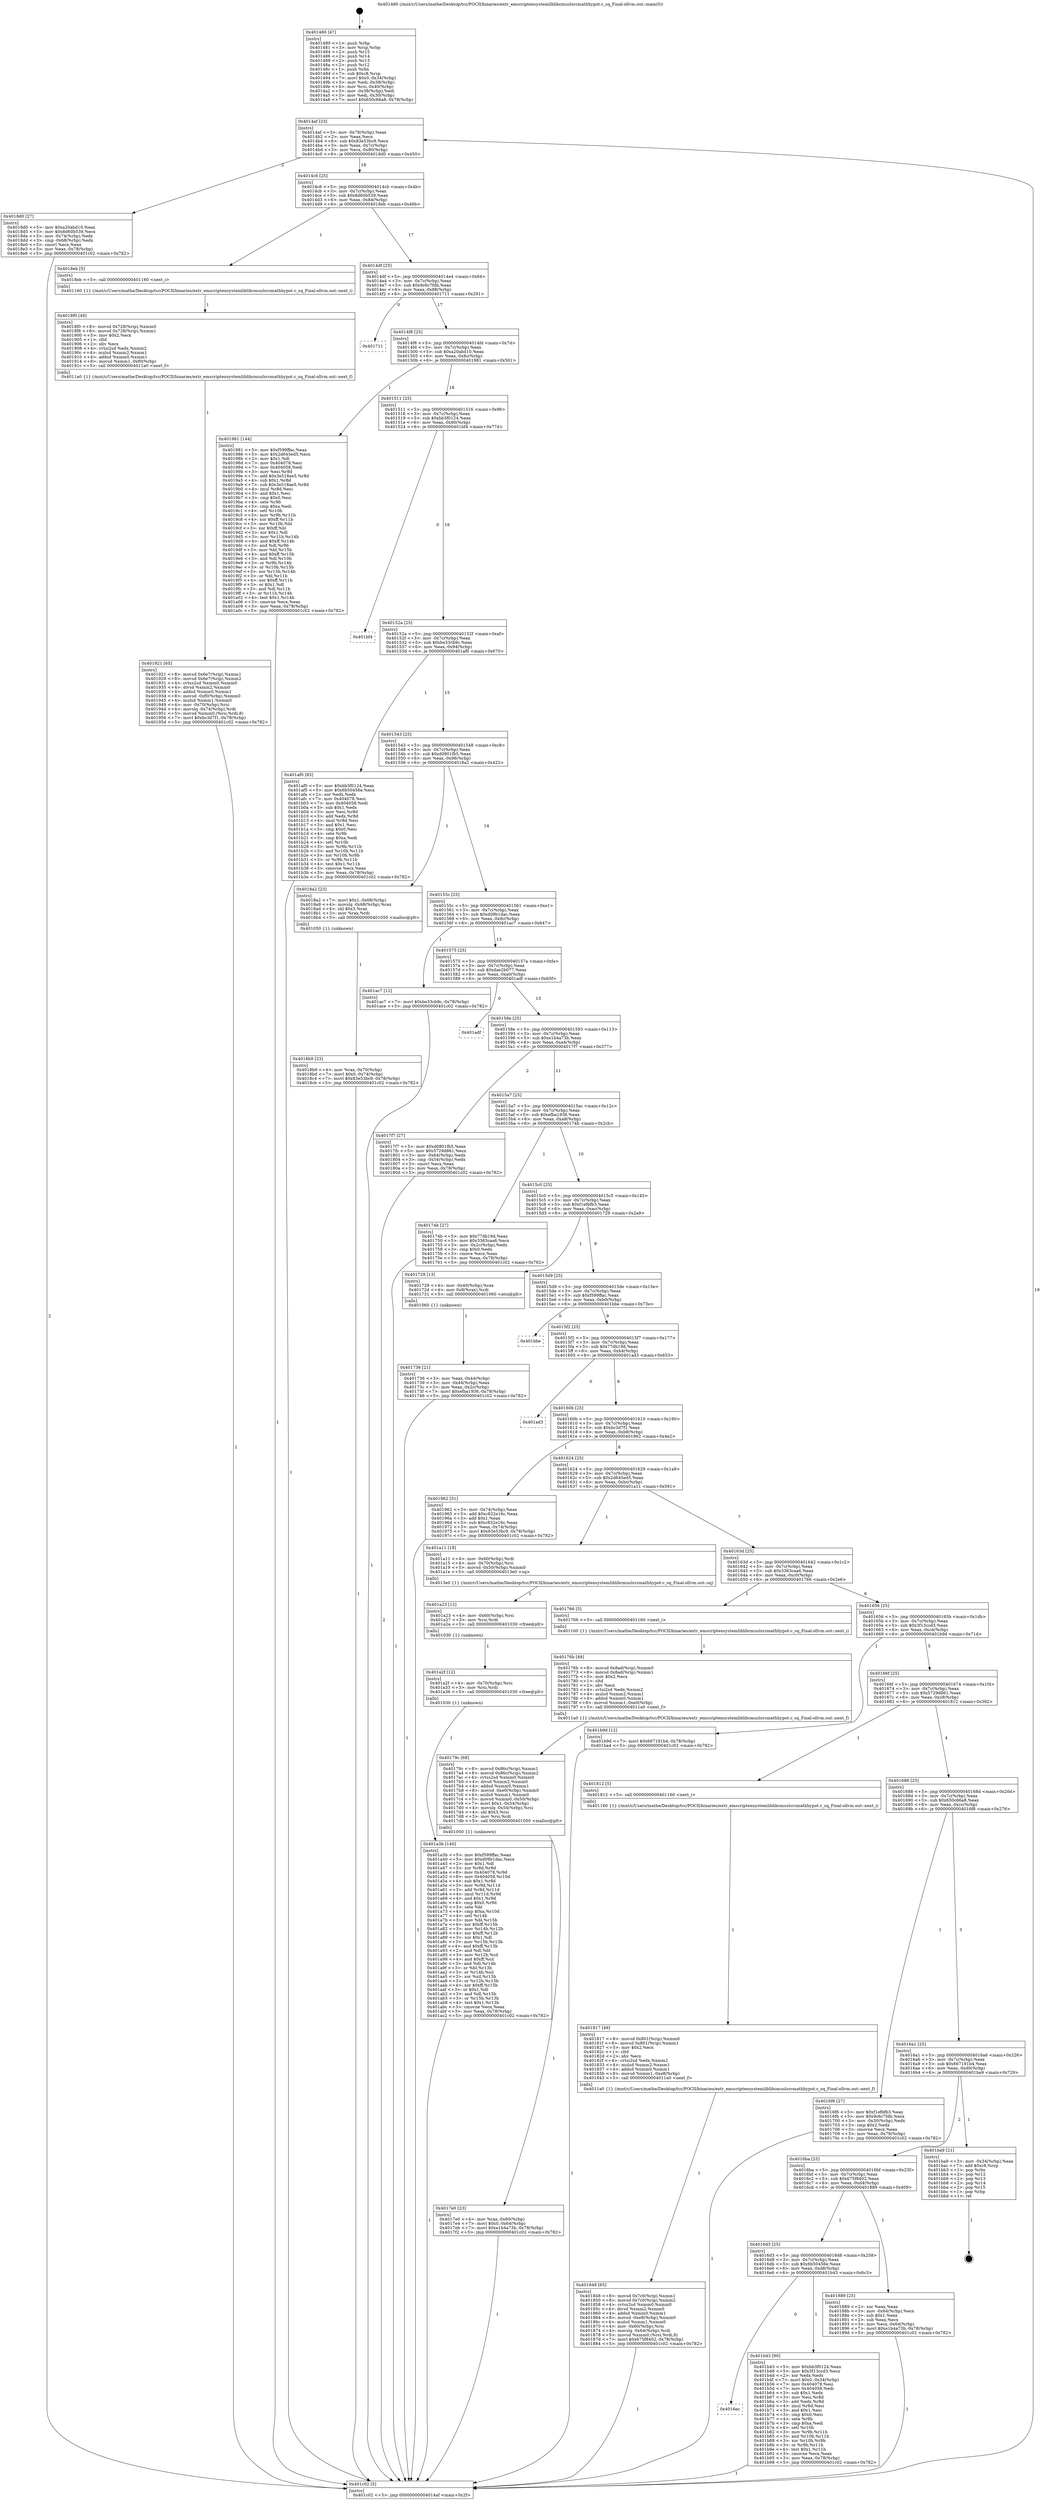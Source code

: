 digraph "0x401480" {
  label = "0x401480 (/mnt/c/Users/mathe/Desktop/tcc/POCII/binaries/extr_emscriptensystemliblibcmuslsrcmathhypot.c_sq_Final-ollvm.out::main(0))"
  labelloc = "t"
  node[shape=record]

  Entry [label="",width=0.3,height=0.3,shape=circle,fillcolor=black,style=filled]
  "0x4014af" [label="{
     0x4014af [23]\l
     | [instrs]\l
     &nbsp;&nbsp;0x4014af \<+3\>: mov -0x78(%rbp),%eax\l
     &nbsp;&nbsp;0x4014b2 \<+2\>: mov %eax,%ecx\l
     &nbsp;&nbsp;0x4014b4 \<+6\>: sub $0x83e53bc9,%ecx\l
     &nbsp;&nbsp;0x4014ba \<+3\>: mov %eax,-0x7c(%rbp)\l
     &nbsp;&nbsp;0x4014bd \<+3\>: mov %ecx,-0x80(%rbp)\l
     &nbsp;&nbsp;0x4014c0 \<+6\>: je 00000000004018d0 \<main+0x450\>\l
  }"]
  "0x4018d0" [label="{
     0x4018d0 [27]\l
     | [instrs]\l
     &nbsp;&nbsp;0x4018d0 \<+5\>: mov $0xa20abd10,%eax\l
     &nbsp;&nbsp;0x4018d5 \<+5\>: mov $0x8d60b539,%ecx\l
     &nbsp;&nbsp;0x4018da \<+3\>: mov -0x74(%rbp),%edx\l
     &nbsp;&nbsp;0x4018dd \<+3\>: cmp -0x68(%rbp),%edx\l
     &nbsp;&nbsp;0x4018e0 \<+3\>: cmovl %ecx,%eax\l
     &nbsp;&nbsp;0x4018e3 \<+3\>: mov %eax,-0x78(%rbp)\l
     &nbsp;&nbsp;0x4018e6 \<+5\>: jmp 0000000000401c02 \<main+0x782\>\l
  }"]
  "0x4014c6" [label="{
     0x4014c6 [25]\l
     | [instrs]\l
     &nbsp;&nbsp;0x4014c6 \<+5\>: jmp 00000000004014cb \<main+0x4b\>\l
     &nbsp;&nbsp;0x4014cb \<+3\>: mov -0x7c(%rbp),%eax\l
     &nbsp;&nbsp;0x4014ce \<+5\>: sub $0x8d60b539,%eax\l
     &nbsp;&nbsp;0x4014d3 \<+6\>: mov %eax,-0x84(%rbp)\l
     &nbsp;&nbsp;0x4014d9 \<+6\>: je 00000000004018eb \<main+0x46b\>\l
  }"]
  Exit [label="",width=0.3,height=0.3,shape=circle,fillcolor=black,style=filled,peripheries=2]
  "0x4018eb" [label="{
     0x4018eb [5]\l
     | [instrs]\l
     &nbsp;&nbsp;0x4018eb \<+5\>: call 0000000000401160 \<next_i\>\l
     | [calls]\l
     &nbsp;&nbsp;0x401160 \{1\} (/mnt/c/Users/mathe/Desktop/tcc/POCII/binaries/extr_emscriptensystemliblibcmuslsrcmathhypot.c_sq_Final-ollvm.out::next_i)\l
  }"]
  "0x4014df" [label="{
     0x4014df [25]\l
     | [instrs]\l
     &nbsp;&nbsp;0x4014df \<+5\>: jmp 00000000004014e4 \<main+0x64\>\l
     &nbsp;&nbsp;0x4014e4 \<+3\>: mov -0x7c(%rbp),%eax\l
     &nbsp;&nbsp;0x4014e7 \<+5\>: sub $0x9c6c7fdb,%eax\l
     &nbsp;&nbsp;0x4014ec \<+6\>: mov %eax,-0x88(%rbp)\l
     &nbsp;&nbsp;0x4014f2 \<+6\>: je 0000000000401711 \<main+0x291\>\l
  }"]
  "0x4016ec" [label="{
     0x4016ec\l
  }", style=dashed]
  "0x401711" [label="{
     0x401711\l
  }", style=dashed]
  "0x4014f8" [label="{
     0x4014f8 [25]\l
     | [instrs]\l
     &nbsp;&nbsp;0x4014f8 \<+5\>: jmp 00000000004014fd \<main+0x7d\>\l
     &nbsp;&nbsp;0x4014fd \<+3\>: mov -0x7c(%rbp),%eax\l
     &nbsp;&nbsp;0x401500 \<+5\>: sub $0xa20abd10,%eax\l
     &nbsp;&nbsp;0x401505 \<+6\>: mov %eax,-0x8c(%rbp)\l
     &nbsp;&nbsp;0x40150b \<+6\>: je 0000000000401981 \<main+0x501\>\l
  }"]
  "0x401b43" [label="{
     0x401b43 [90]\l
     | [instrs]\l
     &nbsp;&nbsp;0x401b43 \<+5\>: mov $0xbb3f0124,%eax\l
     &nbsp;&nbsp;0x401b48 \<+5\>: mov $0x3f13ccd3,%ecx\l
     &nbsp;&nbsp;0x401b4d \<+2\>: xor %edx,%edx\l
     &nbsp;&nbsp;0x401b4f \<+7\>: movl $0x0,-0x34(%rbp)\l
     &nbsp;&nbsp;0x401b56 \<+7\>: mov 0x404078,%esi\l
     &nbsp;&nbsp;0x401b5d \<+7\>: mov 0x404058,%edi\l
     &nbsp;&nbsp;0x401b64 \<+3\>: sub $0x1,%edx\l
     &nbsp;&nbsp;0x401b67 \<+3\>: mov %esi,%r8d\l
     &nbsp;&nbsp;0x401b6a \<+3\>: add %edx,%r8d\l
     &nbsp;&nbsp;0x401b6d \<+4\>: imul %r8d,%esi\l
     &nbsp;&nbsp;0x401b71 \<+3\>: and $0x1,%esi\l
     &nbsp;&nbsp;0x401b74 \<+3\>: cmp $0x0,%esi\l
     &nbsp;&nbsp;0x401b77 \<+4\>: sete %r9b\l
     &nbsp;&nbsp;0x401b7b \<+3\>: cmp $0xa,%edi\l
     &nbsp;&nbsp;0x401b7e \<+4\>: setl %r10b\l
     &nbsp;&nbsp;0x401b82 \<+3\>: mov %r9b,%r11b\l
     &nbsp;&nbsp;0x401b85 \<+3\>: and %r10b,%r11b\l
     &nbsp;&nbsp;0x401b88 \<+3\>: xor %r10b,%r9b\l
     &nbsp;&nbsp;0x401b8b \<+3\>: or %r9b,%r11b\l
     &nbsp;&nbsp;0x401b8e \<+4\>: test $0x1,%r11b\l
     &nbsp;&nbsp;0x401b92 \<+3\>: cmovne %ecx,%eax\l
     &nbsp;&nbsp;0x401b95 \<+3\>: mov %eax,-0x78(%rbp)\l
     &nbsp;&nbsp;0x401b98 \<+5\>: jmp 0000000000401c02 \<main+0x782\>\l
  }"]
  "0x401981" [label="{
     0x401981 [144]\l
     | [instrs]\l
     &nbsp;&nbsp;0x401981 \<+5\>: mov $0xf599ffac,%eax\l
     &nbsp;&nbsp;0x401986 \<+5\>: mov $0x2d645ed5,%ecx\l
     &nbsp;&nbsp;0x40198b \<+2\>: mov $0x1,%dl\l
     &nbsp;&nbsp;0x40198d \<+7\>: mov 0x404078,%esi\l
     &nbsp;&nbsp;0x401994 \<+7\>: mov 0x404058,%edi\l
     &nbsp;&nbsp;0x40199b \<+3\>: mov %esi,%r8d\l
     &nbsp;&nbsp;0x40199e \<+7\>: add $0x3e518ae5,%r8d\l
     &nbsp;&nbsp;0x4019a5 \<+4\>: sub $0x1,%r8d\l
     &nbsp;&nbsp;0x4019a9 \<+7\>: sub $0x3e518ae5,%r8d\l
     &nbsp;&nbsp;0x4019b0 \<+4\>: imul %r8d,%esi\l
     &nbsp;&nbsp;0x4019b4 \<+3\>: and $0x1,%esi\l
     &nbsp;&nbsp;0x4019b7 \<+3\>: cmp $0x0,%esi\l
     &nbsp;&nbsp;0x4019ba \<+4\>: sete %r9b\l
     &nbsp;&nbsp;0x4019be \<+3\>: cmp $0xa,%edi\l
     &nbsp;&nbsp;0x4019c1 \<+4\>: setl %r10b\l
     &nbsp;&nbsp;0x4019c5 \<+3\>: mov %r9b,%r11b\l
     &nbsp;&nbsp;0x4019c8 \<+4\>: xor $0xff,%r11b\l
     &nbsp;&nbsp;0x4019cc \<+3\>: mov %r10b,%bl\l
     &nbsp;&nbsp;0x4019cf \<+3\>: xor $0xff,%bl\l
     &nbsp;&nbsp;0x4019d2 \<+3\>: xor $0x1,%dl\l
     &nbsp;&nbsp;0x4019d5 \<+3\>: mov %r11b,%r14b\l
     &nbsp;&nbsp;0x4019d8 \<+4\>: and $0xff,%r14b\l
     &nbsp;&nbsp;0x4019dc \<+3\>: and %dl,%r9b\l
     &nbsp;&nbsp;0x4019df \<+3\>: mov %bl,%r15b\l
     &nbsp;&nbsp;0x4019e2 \<+4\>: and $0xff,%r15b\l
     &nbsp;&nbsp;0x4019e6 \<+3\>: and %dl,%r10b\l
     &nbsp;&nbsp;0x4019e9 \<+3\>: or %r9b,%r14b\l
     &nbsp;&nbsp;0x4019ec \<+3\>: or %r10b,%r15b\l
     &nbsp;&nbsp;0x4019ef \<+3\>: xor %r15b,%r14b\l
     &nbsp;&nbsp;0x4019f2 \<+3\>: or %bl,%r11b\l
     &nbsp;&nbsp;0x4019f5 \<+4\>: xor $0xff,%r11b\l
     &nbsp;&nbsp;0x4019f9 \<+3\>: or $0x1,%dl\l
     &nbsp;&nbsp;0x4019fc \<+3\>: and %dl,%r11b\l
     &nbsp;&nbsp;0x4019ff \<+3\>: or %r11b,%r14b\l
     &nbsp;&nbsp;0x401a02 \<+4\>: test $0x1,%r14b\l
     &nbsp;&nbsp;0x401a06 \<+3\>: cmovne %ecx,%eax\l
     &nbsp;&nbsp;0x401a09 \<+3\>: mov %eax,-0x78(%rbp)\l
     &nbsp;&nbsp;0x401a0c \<+5\>: jmp 0000000000401c02 \<main+0x782\>\l
  }"]
  "0x401511" [label="{
     0x401511 [25]\l
     | [instrs]\l
     &nbsp;&nbsp;0x401511 \<+5\>: jmp 0000000000401516 \<main+0x96\>\l
     &nbsp;&nbsp;0x401516 \<+3\>: mov -0x7c(%rbp),%eax\l
     &nbsp;&nbsp;0x401519 \<+5\>: sub $0xbb3f0124,%eax\l
     &nbsp;&nbsp;0x40151e \<+6\>: mov %eax,-0x90(%rbp)\l
     &nbsp;&nbsp;0x401524 \<+6\>: je 0000000000401bf4 \<main+0x774\>\l
  }"]
  "0x401a3b" [label="{
     0x401a3b [140]\l
     | [instrs]\l
     &nbsp;&nbsp;0x401a3b \<+5\>: mov $0xf599ffac,%eax\l
     &nbsp;&nbsp;0x401a40 \<+5\>: mov $0xd09b1dac,%ecx\l
     &nbsp;&nbsp;0x401a45 \<+2\>: mov $0x1,%dl\l
     &nbsp;&nbsp;0x401a47 \<+3\>: xor %r8d,%r8d\l
     &nbsp;&nbsp;0x401a4a \<+8\>: mov 0x404078,%r9d\l
     &nbsp;&nbsp;0x401a52 \<+8\>: mov 0x404058,%r10d\l
     &nbsp;&nbsp;0x401a5a \<+4\>: sub $0x1,%r8d\l
     &nbsp;&nbsp;0x401a5e \<+3\>: mov %r9d,%r11d\l
     &nbsp;&nbsp;0x401a61 \<+3\>: add %r8d,%r11d\l
     &nbsp;&nbsp;0x401a64 \<+4\>: imul %r11d,%r9d\l
     &nbsp;&nbsp;0x401a68 \<+4\>: and $0x1,%r9d\l
     &nbsp;&nbsp;0x401a6c \<+4\>: cmp $0x0,%r9d\l
     &nbsp;&nbsp;0x401a70 \<+3\>: sete %bl\l
     &nbsp;&nbsp;0x401a73 \<+4\>: cmp $0xa,%r10d\l
     &nbsp;&nbsp;0x401a77 \<+4\>: setl %r14b\l
     &nbsp;&nbsp;0x401a7b \<+3\>: mov %bl,%r15b\l
     &nbsp;&nbsp;0x401a7e \<+4\>: xor $0xff,%r15b\l
     &nbsp;&nbsp;0x401a82 \<+3\>: mov %r14b,%r12b\l
     &nbsp;&nbsp;0x401a85 \<+4\>: xor $0xff,%r12b\l
     &nbsp;&nbsp;0x401a89 \<+3\>: xor $0x1,%dl\l
     &nbsp;&nbsp;0x401a8c \<+3\>: mov %r15b,%r13b\l
     &nbsp;&nbsp;0x401a8f \<+4\>: and $0xff,%r13b\l
     &nbsp;&nbsp;0x401a93 \<+2\>: and %dl,%bl\l
     &nbsp;&nbsp;0x401a95 \<+3\>: mov %r12b,%sil\l
     &nbsp;&nbsp;0x401a98 \<+4\>: and $0xff,%sil\l
     &nbsp;&nbsp;0x401a9c \<+3\>: and %dl,%r14b\l
     &nbsp;&nbsp;0x401a9f \<+3\>: or %bl,%r13b\l
     &nbsp;&nbsp;0x401aa2 \<+3\>: or %r14b,%sil\l
     &nbsp;&nbsp;0x401aa5 \<+3\>: xor %sil,%r13b\l
     &nbsp;&nbsp;0x401aa8 \<+3\>: or %r12b,%r15b\l
     &nbsp;&nbsp;0x401aab \<+4\>: xor $0xff,%r15b\l
     &nbsp;&nbsp;0x401aaf \<+3\>: or $0x1,%dl\l
     &nbsp;&nbsp;0x401ab2 \<+3\>: and %dl,%r15b\l
     &nbsp;&nbsp;0x401ab5 \<+3\>: or %r15b,%r13b\l
     &nbsp;&nbsp;0x401ab8 \<+4\>: test $0x1,%r13b\l
     &nbsp;&nbsp;0x401abc \<+3\>: cmovne %ecx,%eax\l
     &nbsp;&nbsp;0x401abf \<+3\>: mov %eax,-0x78(%rbp)\l
     &nbsp;&nbsp;0x401ac2 \<+5\>: jmp 0000000000401c02 \<main+0x782\>\l
  }"]
  "0x401bf4" [label="{
     0x401bf4\l
  }", style=dashed]
  "0x40152a" [label="{
     0x40152a [25]\l
     | [instrs]\l
     &nbsp;&nbsp;0x40152a \<+5\>: jmp 000000000040152f \<main+0xaf\>\l
     &nbsp;&nbsp;0x40152f \<+3\>: mov -0x7c(%rbp),%eax\l
     &nbsp;&nbsp;0x401532 \<+5\>: sub $0xbe33cb9c,%eax\l
     &nbsp;&nbsp;0x401537 \<+6\>: mov %eax,-0x94(%rbp)\l
     &nbsp;&nbsp;0x40153d \<+6\>: je 0000000000401af0 \<main+0x670\>\l
  }"]
  "0x401a2f" [label="{
     0x401a2f [12]\l
     | [instrs]\l
     &nbsp;&nbsp;0x401a2f \<+4\>: mov -0x70(%rbp),%rsi\l
     &nbsp;&nbsp;0x401a33 \<+3\>: mov %rsi,%rdi\l
     &nbsp;&nbsp;0x401a36 \<+5\>: call 0000000000401030 \<free@plt\>\l
     | [calls]\l
     &nbsp;&nbsp;0x401030 \{1\} (unknown)\l
  }"]
  "0x401af0" [label="{
     0x401af0 [83]\l
     | [instrs]\l
     &nbsp;&nbsp;0x401af0 \<+5\>: mov $0xbb3f0124,%eax\l
     &nbsp;&nbsp;0x401af5 \<+5\>: mov $0x6b50456e,%ecx\l
     &nbsp;&nbsp;0x401afa \<+2\>: xor %edx,%edx\l
     &nbsp;&nbsp;0x401afc \<+7\>: mov 0x404078,%esi\l
     &nbsp;&nbsp;0x401b03 \<+7\>: mov 0x404058,%edi\l
     &nbsp;&nbsp;0x401b0a \<+3\>: sub $0x1,%edx\l
     &nbsp;&nbsp;0x401b0d \<+3\>: mov %esi,%r8d\l
     &nbsp;&nbsp;0x401b10 \<+3\>: add %edx,%r8d\l
     &nbsp;&nbsp;0x401b13 \<+4\>: imul %r8d,%esi\l
     &nbsp;&nbsp;0x401b17 \<+3\>: and $0x1,%esi\l
     &nbsp;&nbsp;0x401b1a \<+3\>: cmp $0x0,%esi\l
     &nbsp;&nbsp;0x401b1d \<+4\>: sete %r9b\l
     &nbsp;&nbsp;0x401b21 \<+3\>: cmp $0xa,%edi\l
     &nbsp;&nbsp;0x401b24 \<+4\>: setl %r10b\l
     &nbsp;&nbsp;0x401b28 \<+3\>: mov %r9b,%r11b\l
     &nbsp;&nbsp;0x401b2b \<+3\>: and %r10b,%r11b\l
     &nbsp;&nbsp;0x401b2e \<+3\>: xor %r10b,%r9b\l
     &nbsp;&nbsp;0x401b31 \<+3\>: or %r9b,%r11b\l
     &nbsp;&nbsp;0x401b34 \<+4\>: test $0x1,%r11b\l
     &nbsp;&nbsp;0x401b38 \<+3\>: cmovne %ecx,%eax\l
     &nbsp;&nbsp;0x401b3b \<+3\>: mov %eax,-0x78(%rbp)\l
     &nbsp;&nbsp;0x401b3e \<+5\>: jmp 0000000000401c02 \<main+0x782\>\l
  }"]
  "0x401543" [label="{
     0x401543 [25]\l
     | [instrs]\l
     &nbsp;&nbsp;0x401543 \<+5\>: jmp 0000000000401548 \<main+0xc8\>\l
     &nbsp;&nbsp;0x401548 \<+3\>: mov -0x7c(%rbp),%eax\l
     &nbsp;&nbsp;0x40154b \<+5\>: sub $0xd0801fb5,%eax\l
     &nbsp;&nbsp;0x401550 \<+6\>: mov %eax,-0x98(%rbp)\l
     &nbsp;&nbsp;0x401556 \<+6\>: je 00000000004018a2 \<main+0x422\>\l
  }"]
  "0x401a23" [label="{
     0x401a23 [12]\l
     | [instrs]\l
     &nbsp;&nbsp;0x401a23 \<+4\>: mov -0x60(%rbp),%rsi\l
     &nbsp;&nbsp;0x401a27 \<+3\>: mov %rsi,%rdi\l
     &nbsp;&nbsp;0x401a2a \<+5\>: call 0000000000401030 \<free@plt\>\l
     | [calls]\l
     &nbsp;&nbsp;0x401030 \{1\} (unknown)\l
  }"]
  "0x4018a2" [label="{
     0x4018a2 [23]\l
     | [instrs]\l
     &nbsp;&nbsp;0x4018a2 \<+7\>: movl $0x1,-0x68(%rbp)\l
     &nbsp;&nbsp;0x4018a9 \<+4\>: movslq -0x68(%rbp),%rax\l
     &nbsp;&nbsp;0x4018ad \<+4\>: shl $0x3,%rax\l
     &nbsp;&nbsp;0x4018b1 \<+3\>: mov %rax,%rdi\l
     &nbsp;&nbsp;0x4018b4 \<+5\>: call 0000000000401050 \<malloc@plt\>\l
     | [calls]\l
     &nbsp;&nbsp;0x401050 \{1\} (unknown)\l
  }"]
  "0x40155c" [label="{
     0x40155c [25]\l
     | [instrs]\l
     &nbsp;&nbsp;0x40155c \<+5\>: jmp 0000000000401561 \<main+0xe1\>\l
     &nbsp;&nbsp;0x401561 \<+3\>: mov -0x7c(%rbp),%eax\l
     &nbsp;&nbsp;0x401564 \<+5\>: sub $0xd09b1dac,%eax\l
     &nbsp;&nbsp;0x401569 \<+6\>: mov %eax,-0x9c(%rbp)\l
     &nbsp;&nbsp;0x40156f \<+6\>: je 0000000000401ac7 \<main+0x647\>\l
  }"]
  "0x401921" [label="{
     0x401921 [65]\l
     | [instrs]\l
     &nbsp;&nbsp;0x401921 \<+8\>: movsd 0x6e7(%rip),%xmm1\l
     &nbsp;&nbsp;0x401929 \<+8\>: movsd 0x6e7(%rip),%xmm2\l
     &nbsp;&nbsp;0x401931 \<+4\>: cvtss2sd %xmm0,%xmm0\l
     &nbsp;&nbsp;0x401935 \<+4\>: divsd %xmm2,%xmm0\l
     &nbsp;&nbsp;0x401939 \<+4\>: addsd %xmm0,%xmm1\l
     &nbsp;&nbsp;0x40193d \<+8\>: movsd -0xf0(%rbp),%xmm0\l
     &nbsp;&nbsp;0x401945 \<+4\>: mulsd %xmm1,%xmm0\l
     &nbsp;&nbsp;0x401949 \<+4\>: mov -0x70(%rbp),%rsi\l
     &nbsp;&nbsp;0x40194d \<+4\>: movslq -0x74(%rbp),%rdi\l
     &nbsp;&nbsp;0x401951 \<+5\>: movsd %xmm0,(%rsi,%rdi,8)\l
     &nbsp;&nbsp;0x401956 \<+7\>: movl $0xbc3d7f1,-0x78(%rbp)\l
     &nbsp;&nbsp;0x40195d \<+5\>: jmp 0000000000401c02 \<main+0x782\>\l
  }"]
  "0x401ac7" [label="{
     0x401ac7 [12]\l
     | [instrs]\l
     &nbsp;&nbsp;0x401ac7 \<+7\>: movl $0xbe33cb9c,-0x78(%rbp)\l
     &nbsp;&nbsp;0x401ace \<+5\>: jmp 0000000000401c02 \<main+0x782\>\l
  }"]
  "0x401575" [label="{
     0x401575 [25]\l
     | [instrs]\l
     &nbsp;&nbsp;0x401575 \<+5\>: jmp 000000000040157a \<main+0xfa\>\l
     &nbsp;&nbsp;0x40157a \<+3\>: mov -0x7c(%rbp),%eax\l
     &nbsp;&nbsp;0x40157d \<+5\>: sub $0xdae2b077,%eax\l
     &nbsp;&nbsp;0x401582 \<+6\>: mov %eax,-0xa0(%rbp)\l
     &nbsp;&nbsp;0x401588 \<+6\>: je 0000000000401adf \<main+0x65f\>\l
  }"]
  "0x4018f0" [label="{
     0x4018f0 [49]\l
     | [instrs]\l
     &nbsp;&nbsp;0x4018f0 \<+8\>: movsd 0x728(%rip),%xmm0\l
     &nbsp;&nbsp;0x4018f8 \<+8\>: movsd 0x728(%rip),%xmm1\l
     &nbsp;&nbsp;0x401900 \<+5\>: mov $0x2,%ecx\l
     &nbsp;&nbsp;0x401905 \<+1\>: cltd\l
     &nbsp;&nbsp;0x401906 \<+2\>: idiv %ecx\l
     &nbsp;&nbsp;0x401908 \<+4\>: cvtsi2sd %edx,%xmm2\l
     &nbsp;&nbsp;0x40190c \<+4\>: mulsd %xmm2,%xmm1\l
     &nbsp;&nbsp;0x401910 \<+4\>: addsd %xmm0,%xmm1\l
     &nbsp;&nbsp;0x401914 \<+8\>: movsd %xmm1,-0xf0(%rbp)\l
     &nbsp;&nbsp;0x40191c \<+5\>: call 00000000004011a0 \<next_f\>\l
     | [calls]\l
     &nbsp;&nbsp;0x4011a0 \{1\} (/mnt/c/Users/mathe/Desktop/tcc/POCII/binaries/extr_emscriptensystemliblibcmuslsrcmathhypot.c_sq_Final-ollvm.out::next_f)\l
  }"]
  "0x401adf" [label="{
     0x401adf\l
  }", style=dashed]
  "0x40158e" [label="{
     0x40158e [25]\l
     | [instrs]\l
     &nbsp;&nbsp;0x40158e \<+5\>: jmp 0000000000401593 \<main+0x113\>\l
     &nbsp;&nbsp;0x401593 \<+3\>: mov -0x7c(%rbp),%eax\l
     &nbsp;&nbsp;0x401596 \<+5\>: sub $0xe1b4a73b,%eax\l
     &nbsp;&nbsp;0x40159b \<+6\>: mov %eax,-0xa4(%rbp)\l
     &nbsp;&nbsp;0x4015a1 \<+6\>: je 00000000004017f7 \<main+0x377\>\l
  }"]
  "0x4018b9" [label="{
     0x4018b9 [23]\l
     | [instrs]\l
     &nbsp;&nbsp;0x4018b9 \<+4\>: mov %rax,-0x70(%rbp)\l
     &nbsp;&nbsp;0x4018bd \<+7\>: movl $0x0,-0x74(%rbp)\l
     &nbsp;&nbsp;0x4018c4 \<+7\>: movl $0x83e53bc9,-0x78(%rbp)\l
     &nbsp;&nbsp;0x4018cb \<+5\>: jmp 0000000000401c02 \<main+0x782\>\l
  }"]
  "0x4017f7" [label="{
     0x4017f7 [27]\l
     | [instrs]\l
     &nbsp;&nbsp;0x4017f7 \<+5\>: mov $0xd0801fb5,%eax\l
     &nbsp;&nbsp;0x4017fc \<+5\>: mov $0x5729d861,%ecx\l
     &nbsp;&nbsp;0x401801 \<+3\>: mov -0x64(%rbp),%edx\l
     &nbsp;&nbsp;0x401804 \<+3\>: cmp -0x54(%rbp),%edx\l
     &nbsp;&nbsp;0x401807 \<+3\>: cmovl %ecx,%eax\l
     &nbsp;&nbsp;0x40180a \<+3\>: mov %eax,-0x78(%rbp)\l
     &nbsp;&nbsp;0x40180d \<+5\>: jmp 0000000000401c02 \<main+0x782\>\l
  }"]
  "0x4015a7" [label="{
     0x4015a7 [25]\l
     | [instrs]\l
     &nbsp;&nbsp;0x4015a7 \<+5\>: jmp 00000000004015ac \<main+0x12c\>\l
     &nbsp;&nbsp;0x4015ac \<+3\>: mov -0x7c(%rbp),%eax\l
     &nbsp;&nbsp;0x4015af \<+5\>: sub $0xefba1936,%eax\l
     &nbsp;&nbsp;0x4015b4 \<+6\>: mov %eax,-0xa8(%rbp)\l
     &nbsp;&nbsp;0x4015ba \<+6\>: je 000000000040174b \<main+0x2cb\>\l
  }"]
  "0x4016d3" [label="{
     0x4016d3 [25]\l
     | [instrs]\l
     &nbsp;&nbsp;0x4016d3 \<+5\>: jmp 00000000004016d8 \<main+0x258\>\l
     &nbsp;&nbsp;0x4016d8 \<+3\>: mov -0x7c(%rbp),%eax\l
     &nbsp;&nbsp;0x4016db \<+5\>: sub $0x6b50456e,%eax\l
     &nbsp;&nbsp;0x4016e0 \<+6\>: mov %eax,-0xd8(%rbp)\l
     &nbsp;&nbsp;0x4016e6 \<+6\>: je 0000000000401b43 \<main+0x6c3\>\l
  }"]
  "0x40174b" [label="{
     0x40174b [27]\l
     | [instrs]\l
     &nbsp;&nbsp;0x40174b \<+5\>: mov $0x77db19d,%eax\l
     &nbsp;&nbsp;0x401750 \<+5\>: mov $0x3363caa6,%ecx\l
     &nbsp;&nbsp;0x401755 \<+3\>: mov -0x2c(%rbp),%edx\l
     &nbsp;&nbsp;0x401758 \<+3\>: cmp $0x0,%edx\l
     &nbsp;&nbsp;0x40175b \<+3\>: cmove %ecx,%eax\l
     &nbsp;&nbsp;0x40175e \<+3\>: mov %eax,-0x78(%rbp)\l
     &nbsp;&nbsp;0x401761 \<+5\>: jmp 0000000000401c02 \<main+0x782\>\l
  }"]
  "0x4015c0" [label="{
     0x4015c0 [25]\l
     | [instrs]\l
     &nbsp;&nbsp;0x4015c0 \<+5\>: jmp 00000000004015c5 \<main+0x145\>\l
     &nbsp;&nbsp;0x4015c5 \<+3\>: mov -0x7c(%rbp),%eax\l
     &nbsp;&nbsp;0x4015c8 \<+5\>: sub $0xf1efbfb3,%eax\l
     &nbsp;&nbsp;0x4015cd \<+6\>: mov %eax,-0xac(%rbp)\l
     &nbsp;&nbsp;0x4015d3 \<+6\>: je 0000000000401729 \<main+0x2a9\>\l
  }"]
  "0x401889" [label="{
     0x401889 [25]\l
     | [instrs]\l
     &nbsp;&nbsp;0x401889 \<+2\>: xor %eax,%eax\l
     &nbsp;&nbsp;0x40188b \<+3\>: mov -0x64(%rbp),%ecx\l
     &nbsp;&nbsp;0x40188e \<+3\>: sub $0x1,%eax\l
     &nbsp;&nbsp;0x401891 \<+2\>: sub %eax,%ecx\l
     &nbsp;&nbsp;0x401893 \<+3\>: mov %ecx,-0x64(%rbp)\l
     &nbsp;&nbsp;0x401896 \<+7\>: movl $0xe1b4a73b,-0x78(%rbp)\l
     &nbsp;&nbsp;0x40189d \<+5\>: jmp 0000000000401c02 \<main+0x782\>\l
  }"]
  "0x401729" [label="{
     0x401729 [13]\l
     | [instrs]\l
     &nbsp;&nbsp;0x401729 \<+4\>: mov -0x40(%rbp),%rax\l
     &nbsp;&nbsp;0x40172d \<+4\>: mov 0x8(%rax),%rdi\l
     &nbsp;&nbsp;0x401731 \<+5\>: call 0000000000401060 \<atoi@plt\>\l
     | [calls]\l
     &nbsp;&nbsp;0x401060 \{1\} (unknown)\l
  }"]
  "0x4015d9" [label="{
     0x4015d9 [25]\l
     | [instrs]\l
     &nbsp;&nbsp;0x4015d9 \<+5\>: jmp 00000000004015de \<main+0x15e\>\l
     &nbsp;&nbsp;0x4015de \<+3\>: mov -0x7c(%rbp),%eax\l
     &nbsp;&nbsp;0x4015e1 \<+5\>: sub $0xf599ffac,%eax\l
     &nbsp;&nbsp;0x4015e6 \<+6\>: mov %eax,-0xb0(%rbp)\l
     &nbsp;&nbsp;0x4015ec \<+6\>: je 0000000000401bbe \<main+0x73e\>\l
  }"]
  "0x4016ba" [label="{
     0x4016ba [25]\l
     | [instrs]\l
     &nbsp;&nbsp;0x4016ba \<+5\>: jmp 00000000004016bf \<main+0x23f\>\l
     &nbsp;&nbsp;0x4016bf \<+3\>: mov -0x7c(%rbp),%eax\l
     &nbsp;&nbsp;0x4016c2 \<+5\>: sub $0x675f8402,%eax\l
     &nbsp;&nbsp;0x4016c7 \<+6\>: mov %eax,-0xd4(%rbp)\l
     &nbsp;&nbsp;0x4016cd \<+6\>: je 0000000000401889 \<main+0x409\>\l
  }"]
  "0x401bbe" [label="{
     0x401bbe\l
  }", style=dashed]
  "0x4015f2" [label="{
     0x4015f2 [25]\l
     | [instrs]\l
     &nbsp;&nbsp;0x4015f2 \<+5\>: jmp 00000000004015f7 \<main+0x177\>\l
     &nbsp;&nbsp;0x4015f7 \<+3\>: mov -0x7c(%rbp),%eax\l
     &nbsp;&nbsp;0x4015fa \<+5\>: sub $0x77db19d,%eax\l
     &nbsp;&nbsp;0x4015ff \<+6\>: mov %eax,-0xb4(%rbp)\l
     &nbsp;&nbsp;0x401605 \<+6\>: je 0000000000401ad3 \<main+0x653\>\l
  }"]
  "0x401ba9" [label="{
     0x401ba9 [21]\l
     | [instrs]\l
     &nbsp;&nbsp;0x401ba9 \<+3\>: mov -0x34(%rbp),%eax\l
     &nbsp;&nbsp;0x401bac \<+7\>: add $0xc8,%rsp\l
     &nbsp;&nbsp;0x401bb3 \<+1\>: pop %rbx\l
     &nbsp;&nbsp;0x401bb4 \<+2\>: pop %r12\l
     &nbsp;&nbsp;0x401bb6 \<+2\>: pop %r13\l
     &nbsp;&nbsp;0x401bb8 \<+2\>: pop %r14\l
     &nbsp;&nbsp;0x401bba \<+2\>: pop %r15\l
     &nbsp;&nbsp;0x401bbc \<+1\>: pop %rbp\l
     &nbsp;&nbsp;0x401bbd \<+1\>: ret\l
  }"]
  "0x401ad3" [label="{
     0x401ad3\l
  }", style=dashed]
  "0x40160b" [label="{
     0x40160b [25]\l
     | [instrs]\l
     &nbsp;&nbsp;0x40160b \<+5\>: jmp 0000000000401610 \<main+0x190\>\l
     &nbsp;&nbsp;0x401610 \<+3\>: mov -0x7c(%rbp),%eax\l
     &nbsp;&nbsp;0x401613 \<+5\>: sub $0xbc3d7f1,%eax\l
     &nbsp;&nbsp;0x401618 \<+6\>: mov %eax,-0xb8(%rbp)\l
     &nbsp;&nbsp;0x40161e \<+6\>: je 0000000000401962 \<main+0x4e2\>\l
  }"]
  "0x401848" [label="{
     0x401848 [65]\l
     | [instrs]\l
     &nbsp;&nbsp;0x401848 \<+8\>: movsd 0x7c0(%rip),%xmm1\l
     &nbsp;&nbsp;0x401850 \<+8\>: movsd 0x7c0(%rip),%xmm2\l
     &nbsp;&nbsp;0x401858 \<+4\>: cvtss2sd %xmm0,%xmm0\l
     &nbsp;&nbsp;0x40185c \<+4\>: divsd %xmm2,%xmm0\l
     &nbsp;&nbsp;0x401860 \<+4\>: addsd %xmm0,%xmm1\l
     &nbsp;&nbsp;0x401864 \<+8\>: movsd -0xe8(%rbp),%xmm0\l
     &nbsp;&nbsp;0x40186c \<+4\>: mulsd %xmm1,%xmm0\l
     &nbsp;&nbsp;0x401870 \<+4\>: mov -0x60(%rbp),%rsi\l
     &nbsp;&nbsp;0x401874 \<+4\>: movslq -0x64(%rbp),%rdi\l
     &nbsp;&nbsp;0x401878 \<+5\>: movsd %xmm0,(%rsi,%rdi,8)\l
     &nbsp;&nbsp;0x40187d \<+7\>: movl $0x675f8402,-0x78(%rbp)\l
     &nbsp;&nbsp;0x401884 \<+5\>: jmp 0000000000401c02 \<main+0x782\>\l
  }"]
  "0x401962" [label="{
     0x401962 [31]\l
     | [instrs]\l
     &nbsp;&nbsp;0x401962 \<+3\>: mov -0x74(%rbp),%eax\l
     &nbsp;&nbsp;0x401965 \<+5\>: add $0xc832e16c,%eax\l
     &nbsp;&nbsp;0x40196a \<+3\>: add $0x1,%eax\l
     &nbsp;&nbsp;0x40196d \<+5\>: sub $0xc832e16c,%eax\l
     &nbsp;&nbsp;0x401972 \<+3\>: mov %eax,-0x74(%rbp)\l
     &nbsp;&nbsp;0x401975 \<+7\>: movl $0x83e53bc9,-0x78(%rbp)\l
     &nbsp;&nbsp;0x40197c \<+5\>: jmp 0000000000401c02 \<main+0x782\>\l
  }"]
  "0x401624" [label="{
     0x401624 [25]\l
     | [instrs]\l
     &nbsp;&nbsp;0x401624 \<+5\>: jmp 0000000000401629 \<main+0x1a9\>\l
     &nbsp;&nbsp;0x401629 \<+3\>: mov -0x7c(%rbp),%eax\l
     &nbsp;&nbsp;0x40162c \<+5\>: sub $0x2d645ed5,%eax\l
     &nbsp;&nbsp;0x401631 \<+6\>: mov %eax,-0xbc(%rbp)\l
     &nbsp;&nbsp;0x401637 \<+6\>: je 0000000000401a11 \<main+0x591\>\l
  }"]
  "0x401817" [label="{
     0x401817 [49]\l
     | [instrs]\l
     &nbsp;&nbsp;0x401817 \<+8\>: movsd 0x801(%rip),%xmm0\l
     &nbsp;&nbsp;0x40181f \<+8\>: movsd 0x801(%rip),%xmm1\l
     &nbsp;&nbsp;0x401827 \<+5\>: mov $0x2,%ecx\l
     &nbsp;&nbsp;0x40182c \<+1\>: cltd\l
     &nbsp;&nbsp;0x40182d \<+2\>: idiv %ecx\l
     &nbsp;&nbsp;0x40182f \<+4\>: cvtsi2sd %edx,%xmm2\l
     &nbsp;&nbsp;0x401833 \<+4\>: mulsd %xmm2,%xmm1\l
     &nbsp;&nbsp;0x401837 \<+4\>: addsd %xmm0,%xmm1\l
     &nbsp;&nbsp;0x40183b \<+8\>: movsd %xmm1,-0xe8(%rbp)\l
     &nbsp;&nbsp;0x401843 \<+5\>: call 00000000004011a0 \<next_f\>\l
     | [calls]\l
     &nbsp;&nbsp;0x4011a0 \{1\} (/mnt/c/Users/mathe/Desktop/tcc/POCII/binaries/extr_emscriptensystemliblibcmuslsrcmathhypot.c_sq_Final-ollvm.out::next_f)\l
  }"]
  "0x401a11" [label="{
     0x401a11 [18]\l
     | [instrs]\l
     &nbsp;&nbsp;0x401a11 \<+4\>: mov -0x60(%rbp),%rdi\l
     &nbsp;&nbsp;0x401a15 \<+4\>: mov -0x70(%rbp),%rsi\l
     &nbsp;&nbsp;0x401a19 \<+5\>: movsd -0x50(%rbp),%xmm0\l
     &nbsp;&nbsp;0x401a1e \<+5\>: call 00000000004013e0 \<sq\>\l
     | [calls]\l
     &nbsp;&nbsp;0x4013e0 \{1\} (/mnt/c/Users/mathe/Desktop/tcc/POCII/binaries/extr_emscriptensystemliblibcmuslsrcmathhypot.c_sq_Final-ollvm.out::sq)\l
  }"]
  "0x40163d" [label="{
     0x40163d [25]\l
     | [instrs]\l
     &nbsp;&nbsp;0x40163d \<+5\>: jmp 0000000000401642 \<main+0x1c2\>\l
     &nbsp;&nbsp;0x401642 \<+3\>: mov -0x7c(%rbp),%eax\l
     &nbsp;&nbsp;0x401645 \<+5\>: sub $0x3363caa6,%eax\l
     &nbsp;&nbsp;0x40164a \<+6\>: mov %eax,-0xc0(%rbp)\l
     &nbsp;&nbsp;0x401650 \<+6\>: je 0000000000401766 \<main+0x2e6\>\l
  }"]
  "0x4017e0" [label="{
     0x4017e0 [23]\l
     | [instrs]\l
     &nbsp;&nbsp;0x4017e0 \<+4\>: mov %rax,-0x60(%rbp)\l
     &nbsp;&nbsp;0x4017e4 \<+7\>: movl $0x0,-0x64(%rbp)\l
     &nbsp;&nbsp;0x4017eb \<+7\>: movl $0xe1b4a73b,-0x78(%rbp)\l
     &nbsp;&nbsp;0x4017f2 \<+5\>: jmp 0000000000401c02 \<main+0x782\>\l
  }"]
  "0x401766" [label="{
     0x401766 [5]\l
     | [instrs]\l
     &nbsp;&nbsp;0x401766 \<+5\>: call 0000000000401160 \<next_i\>\l
     | [calls]\l
     &nbsp;&nbsp;0x401160 \{1\} (/mnt/c/Users/mathe/Desktop/tcc/POCII/binaries/extr_emscriptensystemliblibcmuslsrcmathhypot.c_sq_Final-ollvm.out::next_i)\l
  }"]
  "0x401656" [label="{
     0x401656 [25]\l
     | [instrs]\l
     &nbsp;&nbsp;0x401656 \<+5\>: jmp 000000000040165b \<main+0x1db\>\l
     &nbsp;&nbsp;0x40165b \<+3\>: mov -0x7c(%rbp),%eax\l
     &nbsp;&nbsp;0x40165e \<+5\>: sub $0x3f13ccd3,%eax\l
     &nbsp;&nbsp;0x401663 \<+6\>: mov %eax,-0xc4(%rbp)\l
     &nbsp;&nbsp;0x401669 \<+6\>: je 0000000000401b9d \<main+0x71d\>\l
  }"]
  "0x40179c" [label="{
     0x40179c [68]\l
     | [instrs]\l
     &nbsp;&nbsp;0x40179c \<+8\>: movsd 0x86c(%rip),%xmm1\l
     &nbsp;&nbsp;0x4017a4 \<+8\>: movsd 0x86c(%rip),%xmm2\l
     &nbsp;&nbsp;0x4017ac \<+4\>: cvtss2sd %xmm0,%xmm0\l
     &nbsp;&nbsp;0x4017b0 \<+4\>: divsd %xmm2,%xmm0\l
     &nbsp;&nbsp;0x4017b4 \<+4\>: addsd %xmm0,%xmm1\l
     &nbsp;&nbsp;0x4017b8 \<+8\>: movsd -0xe0(%rbp),%xmm0\l
     &nbsp;&nbsp;0x4017c0 \<+4\>: mulsd %xmm1,%xmm0\l
     &nbsp;&nbsp;0x4017c4 \<+5\>: movsd %xmm0,-0x50(%rbp)\l
     &nbsp;&nbsp;0x4017c9 \<+7\>: movl $0x1,-0x54(%rbp)\l
     &nbsp;&nbsp;0x4017d0 \<+4\>: movslq -0x54(%rbp),%rsi\l
     &nbsp;&nbsp;0x4017d4 \<+4\>: shl $0x3,%rsi\l
     &nbsp;&nbsp;0x4017d8 \<+3\>: mov %rsi,%rdi\l
     &nbsp;&nbsp;0x4017db \<+5\>: call 0000000000401050 \<malloc@plt\>\l
     | [calls]\l
     &nbsp;&nbsp;0x401050 \{1\} (unknown)\l
  }"]
  "0x401b9d" [label="{
     0x401b9d [12]\l
     | [instrs]\l
     &nbsp;&nbsp;0x401b9d \<+7\>: movl $0x667191b4,-0x78(%rbp)\l
     &nbsp;&nbsp;0x401ba4 \<+5\>: jmp 0000000000401c02 \<main+0x782\>\l
  }"]
  "0x40166f" [label="{
     0x40166f [25]\l
     | [instrs]\l
     &nbsp;&nbsp;0x40166f \<+5\>: jmp 0000000000401674 \<main+0x1f4\>\l
     &nbsp;&nbsp;0x401674 \<+3\>: mov -0x7c(%rbp),%eax\l
     &nbsp;&nbsp;0x401677 \<+5\>: sub $0x5729d861,%eax\l
     &nbsp;&nbsp;0x40167c \<+6\>: mov %eax,-0xc8(%rbp)\l
     &nbsp;&nbsp;0x401682 \<+6\>: je 0000000000401812 \<main+0x392\>\l
  }"]
  "0x40176b" [label="{
     0x40176b [49]\l
     | [instrs]\l
     &nbsp;&nbsp;0x40176b \<+8\>: movsd 0x8ad(%rip),%xmm0\l
     &nbsp;&nbsp;0x401773 \<+8\>: movsd 0x8ad(%rip),%xmm1\l
     &nbsp;&nbsp;0x40177b \<+5\>: mov $0x2,%ecx\l
     &nbsp;&nbsp;0x401780 \<+1\>: cltd\l
     &nbsp;&nbsp;0x401781 \<+2\>: idiv %ecx\l
     &nbsp;&nbsp;0x401783 \<+4\>: cvtsi2sd %edx,%xmm2\l
     &nbsp;&nbsp;0x401787 \<+4\>: mulsd %xmm2,%xmm1\l
     &nbsp;&nbsp;0x40178b \<+4\>: addsd %xmm0,%xmm1\l
     &nbsp;&nbsp;0x40178f \<+8\>: movsd %xmm1,-0xe0(%rbp)\l
     &nbsp;&nbsp;0x401797 \<+5\>: call 00000000004011a0 \<next_f\>\l
     | [calls]\l
     &nbsp;&nbsp;0x4011a0 \{1\} (/mnt/c/Users/mathe/Desktop/tcc/POCII/binaries/extr_emscriptensystemliblibcmuslsrcmathhypot.c_sq_Final-ollvm.out::next_f)\l
  }"]
  "0x401812" [label="{
     0x401812 [5]\l
     | [instrs]\l
     &nbsp;&nbsp;0x401812 \<+5\>: call 0000000000401160 \<next_i\>\l
     | [calls]\l
     &nbsp;&nbsp;0x401160 \{1\} (/mnt/c/Users/mathe/Desktop/tcc/POCII/binaries/extr_emscriptensystemliblibcmuslsrcmathhypot.c_sq_Final-ollvm.out::next_i)\l
  }"]
  "0x401688" [label="{
     0x401688 [25]\l
     | [instrs]\l
     &nbsp;&nbsp;0x401688 \<+5\>: jmp 000000000040168d \<main+0x20d\>\l
     &nbsp;&nbsp;0x40168d \<+3\>: mov -0x7c(%rbp),%eax\l
     &nbsp;&nbsp;0x401690 \<+5\>: sub $0x650c66a8,%eax\l
     &nbsp;&nbsp;0x401695 \<+6\>: mov %eax,-0xcc(%rbp)\l
     &nbsp;&nbsp;0x40169b \<+6\>: je 00000000004016f6 \<main+0x276\>\l
  }"]
  "0x401736" [label="{
     0x401736 [21]\l
     | [instrs]\l
     &nbsp;&nbsp;0x401736 \<+3\>: mov %eax,-0x44(%rbp)\l
     &nbsp;&nbsp;0x401739 \<+3\>: mov -0x44(%rbp),%eax\l
     &nbsp;&nbsp;0x40173c \<+3\>: mov %eax,-0x2c(%rbp)\l
     &nbsp;&nbsp;0x40173f \<+7\>: movl $0xefba1936,-0x78(%rbp)\l
     &nbsp;&nbsp;0x401746 \<+5\>: jmp 0000000000401c02 \<main+0x782\>\l
  }"]
  "0x4016f6" [label="{
     0x4016f6 [27]\l
     | [instrs]\l
     &nbsp;&nbsp;0x4016f6 \<+5\>: mov $0xf1efbfb3,%eax\l
     &nbsp;&nbsp;0x4016fb \<+5\>: mov $0x9c6c7fdb,%ecx\l
     &nbsp;&nbsp;0x401700 \<+3\>: mov -0x30(%rbp),%edx\l
     &nbsp;&nbsp;0x401703 \<+3\>: cmp $0x2,%edx\l
     &nbsp;&nbsp;0x401706 \<+3\>: cmovne %ecx,%eax\l
     &nbsp;&nbsp;0x401709 \<+3\>: mov %eax,-0x78(%rbp)\l
     &nbsp;&nbsp;0x40170c \<+5\>: jmp 0000000000401c02 \<main+0x782\>\l
  }"]
  "0x4016a1" [label="{
     0x4016a1 [25]\l
     | [instrs]\l
     &nbsp;&nbsp;0x4016a1 \<+5\>: jmp 00000000004016a6 \<main+0x226\>\l
     &nbsp;&nbsp;0x4016a6 \<+3\>: mov -0x7c(%rbp),%eax\l
     &nbsp;&nbsp;0x4016a9 \<+5\>: sub $0x667191b4,%eax\l
     &nbsp;&nbsp;0x4016ae \<+6\>: mov %eax,-0xd0(%rbp)\l
     &nbsp;&nbsp;0x4016b4 \<+6\>: je 0000000000401ba9 \<main+0x729\>\l
  }"]
  "0x401c02" [label="{
     0x401c02 [5]\l
     | [instrs]\l
     &nbsp;&nbsp;0x401c02 \<+5\>: jmp 00000000004014af \<main+0x2f\>\l
  }"]
  "0x401480" [label="{
     0x401480 [47]\l
     | [instrs]\l
     &nbsp;&nbsp;0x401480 \<+1\>: push %rbp\l
     &nbsp;&nbsp;0x401481 \<+3\>: mov %rsp,%rbp\l
     &nbsp;&nbsp;0x401484 \<+2\>: push %r15\l
     &nbsp;&nbsp;0x401486 \<+2\>: push %r14\l
     &nbsp;&nbsp;0x401488 \<+2\>: push %r13\l
     &nbsp;&nbsp;0x40148a \<+2\>: push %r12\l
     &nbsp;&nbsp;0x40148c \<+1\>: push %rbx\l
     &nbsp;&nbsp;0x40148d \<+7\>: sub $0xc8,%rsp\l
     &nbsp;&nbsp;0x401494 \<+7\>: movl $0x0,-0x34(%rbp)\l
     &nbsp;&nbsp;0x40149b \<+3\>: mov %edi,-0x38(%rbp)\l
     &nbsp;&nbsp;0x40149e \<+4\>: mov %rsi,-0x40(%rbp)\l
     &nbsp;&nbsp;0x4014a2 \<+3\>: mov -0x38(%rbp),%edi\l
     &nbsp;&nbsp;0x4014a5 \<+3\>: mov %edi,-0x30(%rbp)\l
     &nbsp;&nbsp;0x4014a8 \<+7\>: movl $0x650c66a8,-0x78(%rbp)\l
  }"]
  Entry -> "0x401480" [label=" 1"]
  "0x4014af" -> "0x4018d0" [label=" 2"]
  "0x4014af" -> "0x4014c6" [label=" 18"]
  "0x401ba9" -> Exit [label=" 1"]
  "0x4014c6" -> "0x4018eb" [label=" 1"]
  "0x4014c6" -> "0x4014df" [label=" 17"]
  "0x401b9d" -> "0x401c02" [label=" 1"]
  "0x4014df" -> "0x401711" [label=" 0"]
  "0x4014df" -> "0x4014f8" [label=" 17"]
  "0x401b43" -> "0x401c02" [label=" 1"]
  "0x4014f8" -> "0x401981" [label=" 1"]
  "0x4014f8" -> "0x401511" [label=" 16"]
  "0x4016d3" -> "0x4016ec" [label=" 0"]
  "0x401511" -> "0x401bf4" [label=" 0"]
  "0x401511" -> "0x40152a" [label=" 16"]
  "0x4016d3" -> "0x401b43" [label=" 1"]
  "0x40152a" -> "0x401af0" [label=" 1"]
  "0x40152a" -> "0x401543" [label=" 15"]
  "0x401af0" -> "0x401c02" [label=" 1"]
  "0x401543" -> "0x4018a2" [label=" 1"]
  "0x401543" -> "0x40155c" [label=" 14"]
  "0x401ac7" -> "0x401c02" [label=" 1"]
  "0x40155c" -> "0x401ac7" [label=" 1"]
  "0x40155c" -> "0x401575" [label=" 13"]
  "0x401a3b" -> "0x401c02" [label=" 1"]
  "0x401575" -> "0x401adf" [label=" 0"]
  "0x401575" -> "0x40158e" [label=" 13"]
  "0x401a2f" -> "0x401a3b" [label=" 1"]
  "0x40158e" -> "0x4017f7" [label=" 2"]
  "0x40158e" -> "0x4015a7" [label=" 11"]
  "0x401a23" -> "0x401a2f" [label=" 1"]
  "0x4015a7" -> "0x40174b" [label=" 1"]
  "0x4015a7" -> "0x4015c0" [label=" 10"]
  "0x401a11" -> "0x401a23" [label=" 1"]
  "0x4015c0" -> "0x401729" [label=" 1"]
  "0x4015c0" -> "0x4015d9" [label=" 9"]
  "0x401981" -> "0x401c02" [label=" 1"]
  "0x4015d9" -> "0x401bbe" [label=" 0"]
  "0x4015d9" -> "0x4015f2" [label=" 9"]
  "0x401921" -> "0x401c02" [label=" 1"]
  "0x4015f2" -> "0x401ad3" [label=" 0"]
  "0x4015f2" -> "0x40160b" [label=" 9"]
  "0x4018f0" -> "0x401921" [label=" 1"]
  "0x40160b" -> "0x401962" [label=" 1"]
  "0x40160b" -> "0x401624" [label=" 8"]
  "0x4018d0" -> "0x401c02" [label=" 2"]
  "0x401624" -> "0x401a11" [label=" 1"]
  "0x401624" -> "0x40163d" [label=" 7"]
  "0x4018b9" -> "0x401c02" [label=" 1"]
  "0x40163d" -> "0x401766" [label=" 1"]
  "0x40163d" -> "0x401656" [label=" 6"]
  "0x4018a2" -> "0x4018b9" [label=" 1"]
  "0x401656" -> "0x401b9d" [label=" 1"]
  "0x401656" -> "0x40166f" [label=" 5"]
  "0x401889" -> "0x401c02" [label=" 1"]
  "0x40166f" -> "0x401812" [label=" 1"]
  "0x40166f" -> "0x401688" [label=" 4"]
  "0x4016ba" -> "0x4016d3" [label=" 1"]
  "0x401688" -> "0x4016f6" [label=" 1"]
  "0x401688" -> "0x4016a1" [label=" 3"]
  "0x4016f6" -> "0x401c02" [label=" 1"]
  "0x401480" -> "0x4014af" [label=" 1"]
  "0x401c02" -> "0x4014af" [label=" 19"]
  "0x401729" -> "0x401736" [label=" 1"]
  "0x401736" -> "0x401c02" [label=" 1"]
  "0x40174b" -> "0x401c02" [label=" 1"]
  "0x401766" -> "0x40176b" [label=" 1"]
  "0x40176b" -> "0x40179c" [label=" 1"]
  "0x40179c" -> "0x4017e0" [label=" 1"]
  "0x4017e0" -> "0x401c02" [label=" 1"]
  "0x4017f7" -> "0x401c02" [label=" 2"]
  "0x401812" -> "0x401817" [label=" 1"]
  "0x401817" -> "0x401848" [label=" 1"]
  "0x401848" -> "0x401c02" [label=" 1"]
  "0x4018eb" -> "0x4018f0" [label=" 1"]
  "0x4016a1" -> "0x401ba9" [label=" 1"]
  "0x4016a1" -> "0x4016ba" [label=" 2"]
  "0x401962" -> "0x401c02" [label=" 1"]
  "0x4016ba" -> "0x401889" [label=" 1"]
}
